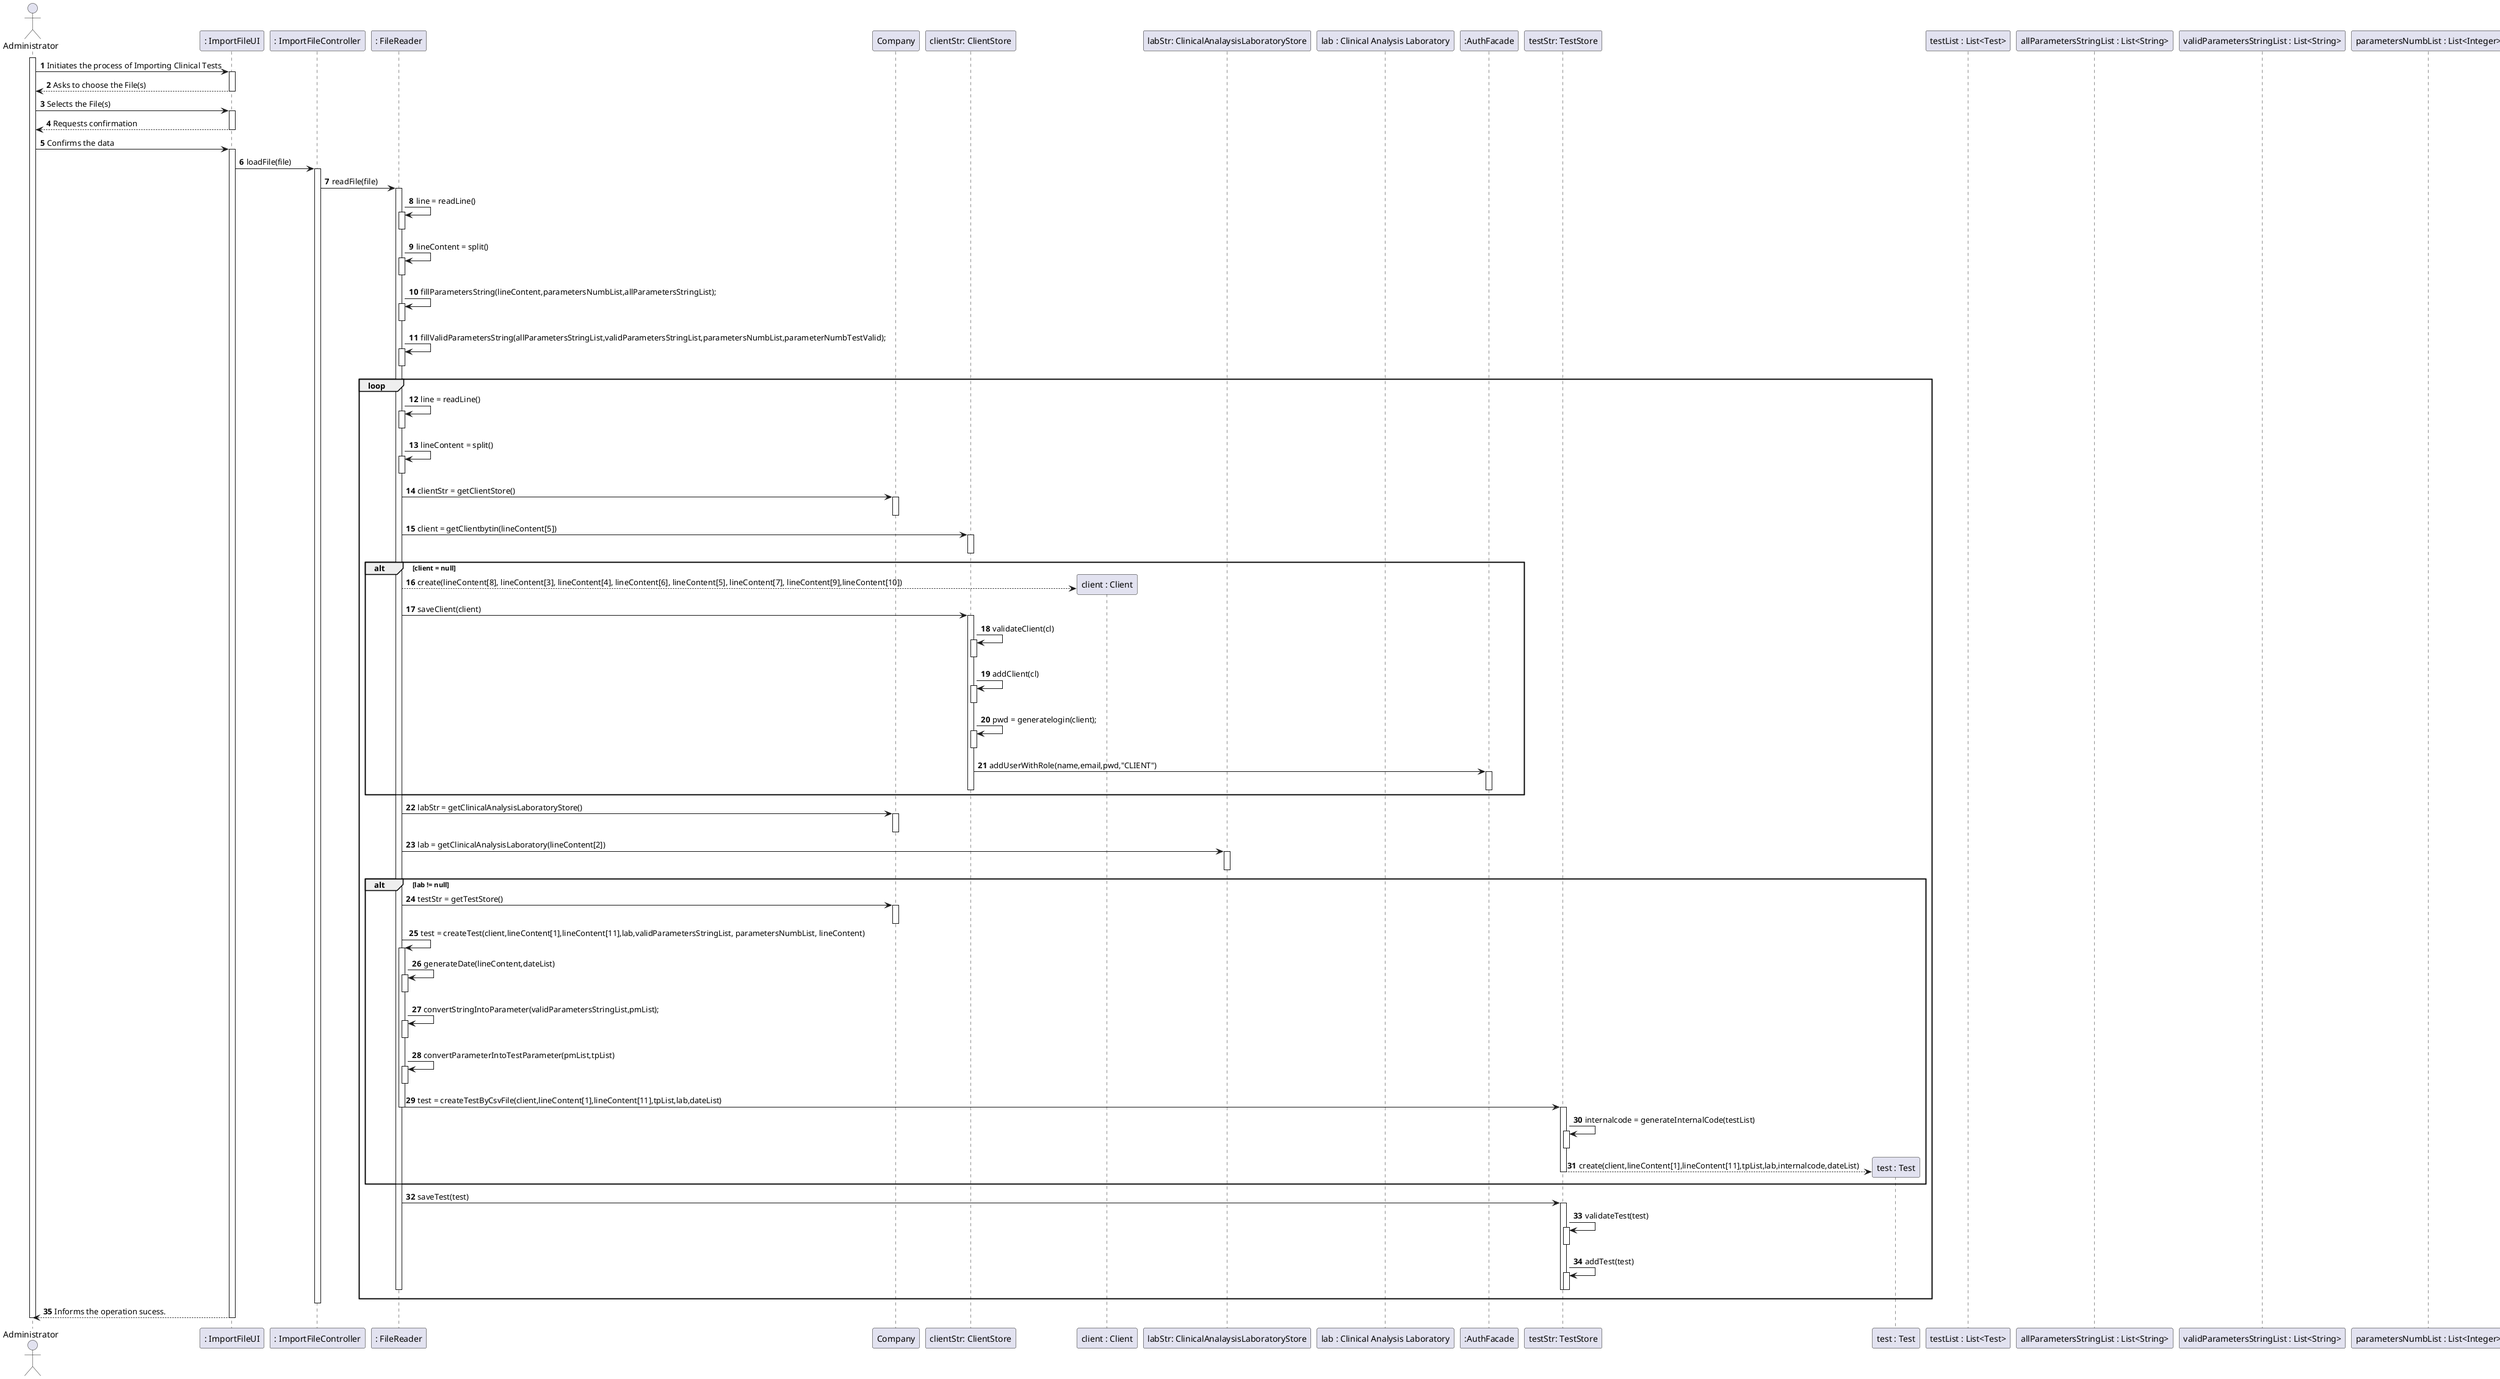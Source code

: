 @startuml
autonumber
'hide footbox
actor "Administrator" as ADMIN

participant ": ImportFileUI" as UI
participant ": ImportFileController" as CTRL
participant ": FileReader" as reader
participant "Company" as COMP
participant "clientStr: ClientStore" as clientStr
participant "client : Client" as Client
participant "labStr: ClinicalAnalaysisLaboratoryStore" as labStr
participant "lab : Clinical Analysis Laboratory" as Lab
participant ":AuthFacade" as AF
participant "testStr: TestStore" as testStr
participant "test : Test" as Test
participant "testList : List<Test>"
participant "allParametersStringList : List<String>"
participant "validParametersStringList : List<String>"
participant "parametersNumbList : List<Integer>"
participant "parametersNumbValidList : List<Integer>"
participant "pmList : List<Parameter>"
participant "tpList : List<TestParameter>"
participant "dateList : List<String>"


activate ADMIN
ADMIN -> UI : Initiates the process of Importing Clinical Tests
activate UI
UI --> ADMIN : Asks to choose the File(s)
deactivate UI

ADMIN -> UI : Selects the File(s)
activate UI

UI --> ADMIN : Requests confirmation
deactivate UI

ADMIN -> UI : Confirms the data
activate UI
UI -> CTRL : loadFile(file)
activate CTRL
CTRL -> reader : readFile(file)
activate reader
reader -> reader : line = readLine()
activate reader
deactivate reader
reader -> reader : lineContent = split()
activate reader
deactivate reader
reader -> reader : fillParametersString(lineContent,parametersNumbList,allParametersStringList);
activate reader
deactivate reader
reader -> reader : fillValidParametersString(allParametersStringList,validParametersStringList,parametersNumbList,parameterNumbTestValid);
activate reader
deactivate reader

loop
reader -> reader : line = readLine()
activate reader
deactivate reader
reader -> reader : lineContent = split()
activate reader
deactivate reader
reader -> COMP : clientStr = getClientStore()
activate COMP
deactivate COMP
reader -> clientStr : client = getClientbytin(lineContent[5])
activate clientStr
deactivate clientStr
alt client = null
reader --> Client**:  create(lineContent[8], lineContent[3], lineContent[4], lineContent[6], lineContent[5], lineContent[7], lineContent[9],lineContent[10])
reader -> clientStr : saveClient(client)

activate clientStr
clientStr -> clientStr: validateClient(cl)
activate clientStr
deactivate clientStr

clientStr -> clientStr: addClient(cl)
activate clientStr
deactivate clientStr

clientStr -> clientStr: pwd = generatelogin(client);
activate clientStr
deactivate clientStr

clientStr -> AF: addUserWithRole(name,email,pwd,"CLIENT")
activate AF
deactivate AF
deactivate clientStr
deactivate clientStr
end
reader -> COMP : labStr = getClinicalAnalysisLaboratoryStore()
activate COMP
deactivate COMP
reader -> labStr : lab = getClinicalAnalysisLaboratory(lineContent[2])
activate labStr
deactivate labStr
alt lab != null
reader -> COMP : testStr = getTestStore()
activate COMP
deactivate COMP
reader -> reader : test = createTest(client,lineContent[1],lineContent[11],lab,validParametersStringList, parametersNumbList, lineContent)
activate reader
reader -> reader : generateDate(lineContent,dateList)
activate reader
deactivate reader
reader -> reader : convertStringIntoParameter(validParametersStringList,pmList);
activate reader
deactivate reader
reader -> reader : convertParameterIntoTestParameter(pmList,tpList)
activate reader
deactivate reader
reader -> testStr : test = createTestByCsvFile(client,lineContent[1],lineContent[11],tpList,lab,dateList)
deactivate reader
activate testStr

testStr -> testStr: internalcode = generateInternalCode(testList)
activate testStr
deactivate testStr
testStr --> Test**: create(client,lineContent[1],lineContent[11],tpList,lab,internalcode,dateList)
deactivate testStr
end
reader -> testStr : saveTest(test)
activate testStr

testStr -> testStr: validateTest(test)
activate testStr
deactivate testStr
testStr -> testStr: addTest(test)
activate testStr
deactivate testStr
deactivate testStr
deactivate reader
end
deactivate CTRL

UI --> ADMIN : Informs the operation sucess.
deactivate UI

deactivate ADMIN

@enduml
